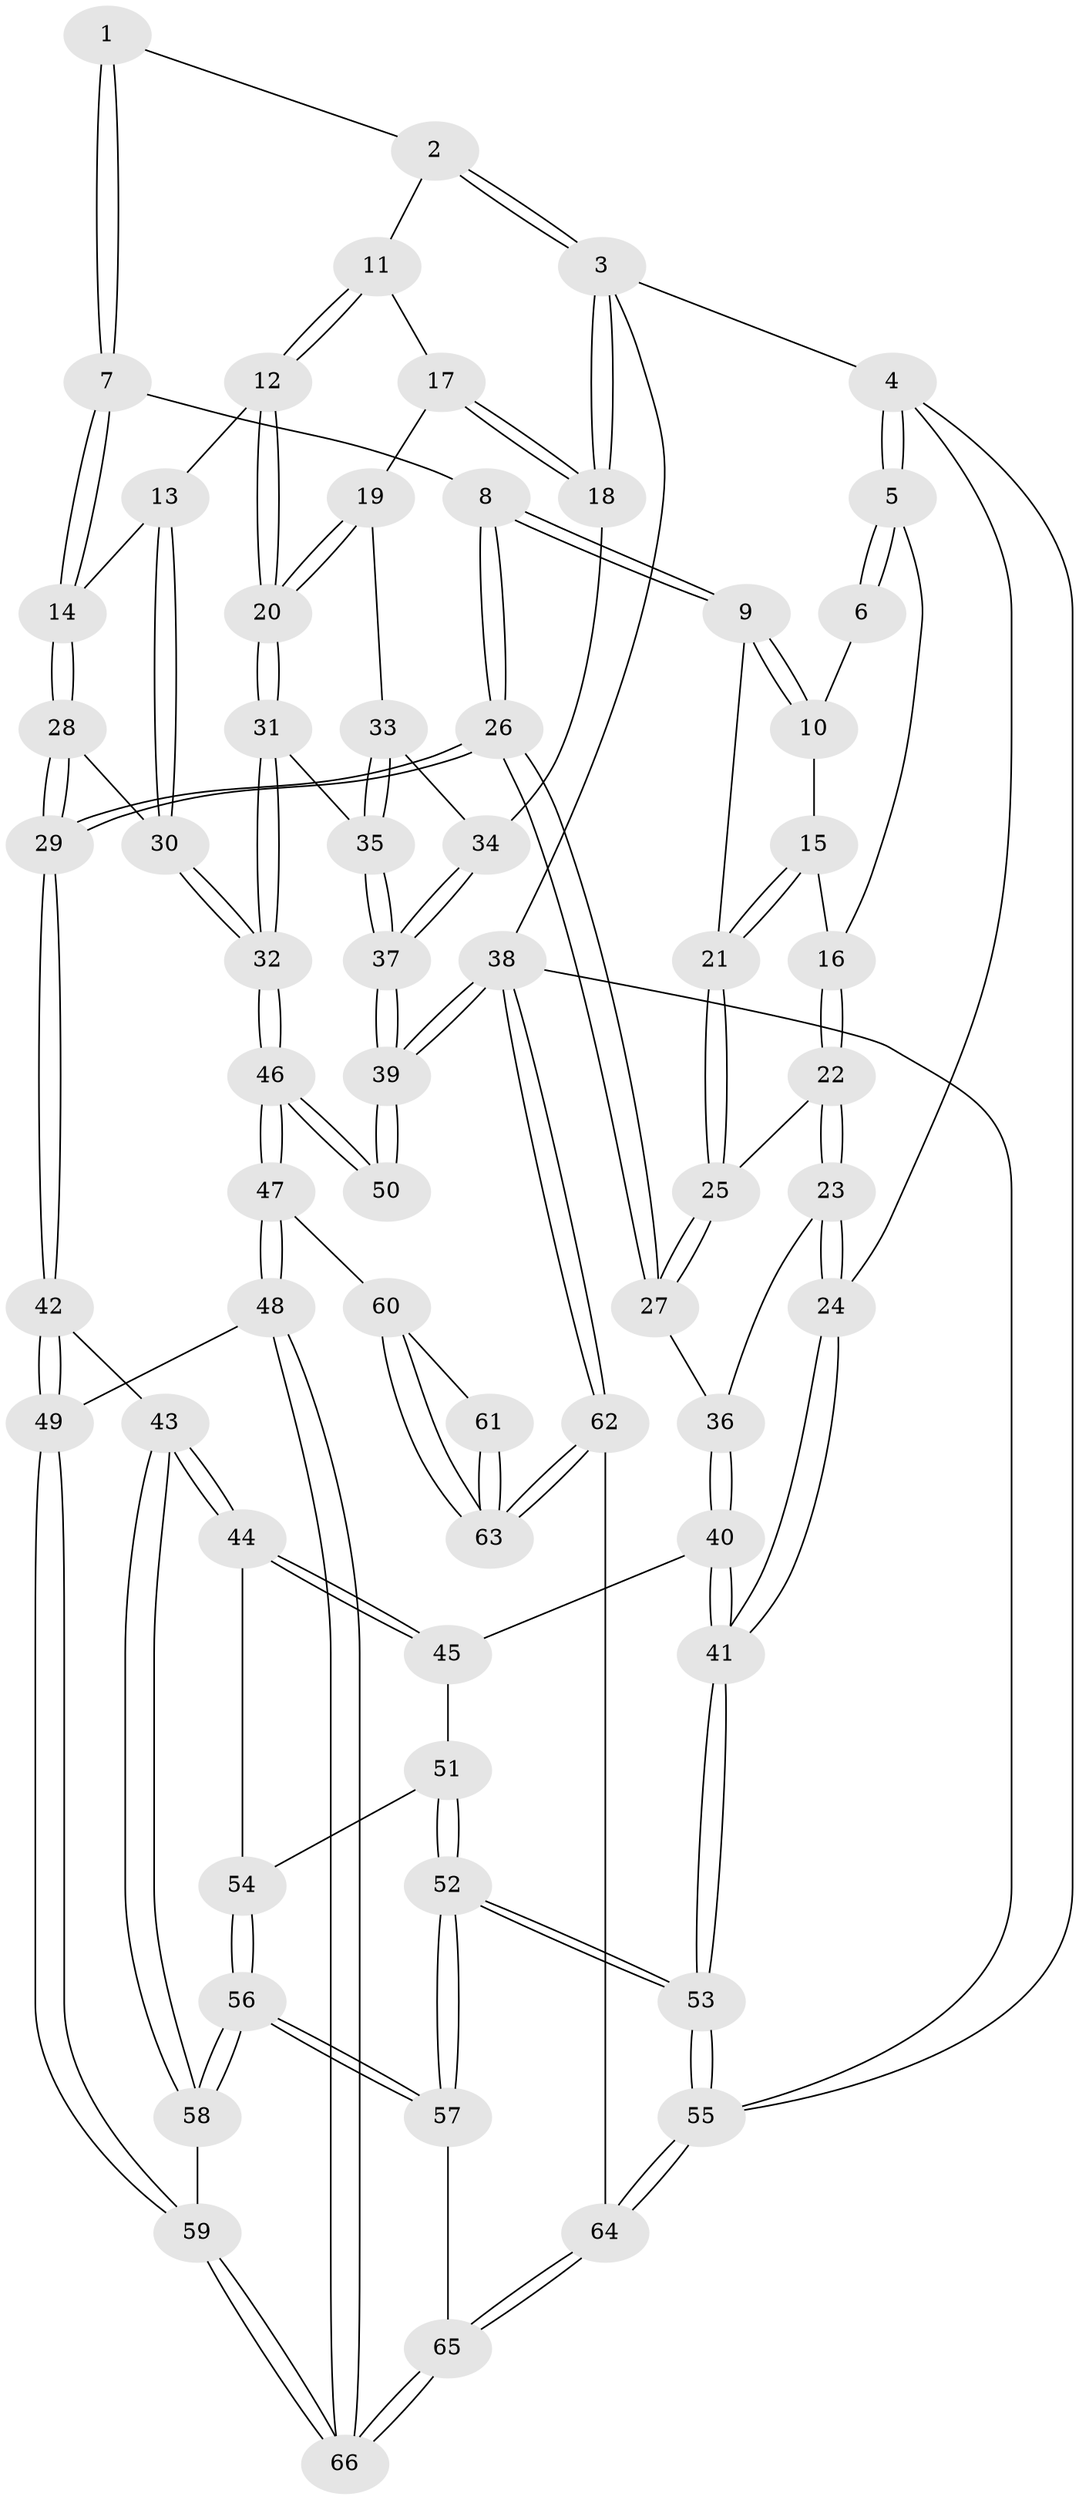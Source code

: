 // coarse degree distribution, {3: 0.13157894736842105, 5: 0.3157894736842105, 6: 0.05263157894736842, 4: 0.47368421052631576, 7: 0.02631578947368421}
// Generated by graph-tools (version 1.1) at 2025/42/03/06/25 10:42:30]
// undirected, 66 vertices, 162 edges
graph export_dot {
graph [start="1"]
  node [color=gray90,style=filled];
  1 [pos="+0.577809337237019+0"];
  2 [pos="+0.6056613334322289+0"];
  3 [pos="+1+0"];
  4 [pos="+0+0"];
  5 [pos="+0+0"];
  6 [pos="+0.2912098206537836+0"];
  7 [pos="+0.5143732234684445+0.2225837765934912"];
  8 [pos="+0.4426394206893129+0.23998202027937424"];
  9 [pos="+0.4098652421231739+0.23283114420604142"];
  10 [pos="+0.3137699942287317+0.13483009437252813"];
  11 [pos="+0.7669004501320776+0.19676990387647106"];
  12 [pos="+0.7494471643850867+0.21861055942410976"];
  13 [pos="+0.6386329826115336+0.2731734019159984"];
  14 [pos="+0.5211246772910857+0.2291317963481843"];
  15 [pos="+0.19518099558822463+0.22164064534953498"];
  16 [pos="+0.17218111020226853+0.22035976435618507"];
  17 [pos="+0.8058384929118189+0.1935198279131331"];
  18 [pos="+1+0"];
  19 [pos="+0.9113962945719217+0.3226118266039131"];
  20 [pos="+0.807316306829566+0.38997168000177074"];
  21 [pos="+0.28766352912914467+0.2951994676637112"];
  22 [pos="+0.10477104879444016+0.3082433944716847"];
  23 [pos="+0.034352201890234066+0.36075392074226303"];
  24 [pos="+0+0.38288936302643894"];
  25 [pos="+0.27766526400207914+0.37289909787209224"];
  26 [pos="+0.3627565612039679+0.4879149913350974"];
  27 [pos="+0.2984218113444914+0.45593050894265913"];
  28 [pos="+0.5231481638963105+0.44911568555410253"];
  29 [pos="+0.3980975050278281+0.5277825636848344"];
  30 [pos="+0.6972917143189096+0.4657117856989163"];
  31 [pos="+0.754768246296905+0.48097393050538717"];
  32 [pos="+0.7362802617899276+0.49627131724821266"];
  33 [pos="+0.9259307004932579+0.3226163800242568"];
  34 [pos="+1+0.1741782305877256"];
  35 [pos="+0.9517056165692878+0.4690814700702166"];
  36 [pos="+0.1995611084759235+0.4757454918925426"];
  37 [pos="+1+0.5944018522228953"];
  38 [pos="+1+1"];
  39 [pos="+1+0.6100789223340948"];
  40 [pos="+0.1653311038027637+0.5448086338153102"];
  41 [pos="+0+0.5967200386281262"];
  42 [pos="+0.40703178388194855+0.6202266882908402"];
  43 [pos="+0.3596665987488401+0.6289788112178779"];
  44 [pos="+0.33127783738971756+0.630962305082793"];
  45 [pos="+0.17849767981259837+0.5971455477076417"];
  46 [pos="+0.7389329604888262+0.5733883384824584"];
  47 [pos="+0.7065393526562399+0.6598103759199075"];
  48 [pos="+0.5015967279297874+0.7282342789279178"];
  49 [pos="+0.43762309199677496+0.669688310036229"];
  50 [pos="+1+0.6208505809525608"];
  51 [pos="+0.17770914281830447+0.598985905297708"];
  52 [pos="+0+0.9068547073961202"];
  53 [pos="+0+0.9789412611531199"];
  54 [pos="+0.2155447546034702+0.6800486664290095"];
  55 [pos="+0+1"];
  56 [pos="+0.08811294005209654+0.8424811881381642"];
  57 [pos="+0+0.8928729555595638"];
  58 [pos="+0.09986003630699644+0.8398970976955079"];
  59 [pos="+0.2088945996997523+0.8247806348985968"];
  60 [pos="+0.7280186437240936+0.6864789362397047"];
  61 [pos="+1+0.6733284063213731"];
  62 [pos="+0.8916477842741781+1"];
  63 [pos="+0.8142897056803108+0.8226039428006323"];
  64 [pos="+0.5331457889035677+1"];
  65 [pos="+0.49334344783536654+0.9657681604386681"];
  66 [pos="+0.4855908660287502+0.9195604449187658"];
  1 -- 2;
  1 -- 7;
  1 -- 7;
  2 -- 3;
  2 -- 3;
  2 -- 11;
  3 -- 4;
  3 -- 18;
  3 -- 18;
  3 -- 38;
  4 -- 5;
  4 -- 5;
  4 -- 24;
  4 -- 55;
  5 -- 6;
  5 -- 6;
  5 -- 16;
  6 -- 10;
  7 -- 8;
  7 -- 14;
  7 -- 14;
  8 -- 9;
  8 -- 9;
  8 -- 26;
  8 -- 26;
  9 -- 10;
  9 -- 10;
  9 -- 21;
  10 -- 15;
  11 -- 12;
  11 -- 12;
  11 -- 17;
  12 -- 13;
  12 -- 20;
  12 -- 20;
  13 -- 14;
  13 -- 30;
  13 -- 30;
  14 -- 28;
  14 -- 28;
  15 -- 16;
  15 -- 21;
  15 -- 21;
  16 -- 22;
  16 -- 22;
  17 -- 18;
  17 -- 18;
  17 -- 19;
  18 -- 34;
  19 -- 20;
  19 -- 20;
  19 -- 33;
  20 -- 31;
  20 -- 31;
  21 -- 25;
  21 -- 25;
  22 -- 23;
  22 -- 23;
  22 -- 25;
  23 -- 24;
  23 -- 24;
  23 -- 36;
  24 -- 41;
  24 -- 41;
  25 -- 27;
  25 -- 27;
  26 -- 27;
  26 -- 27;
  26 -- 29;
  26 -- 29;
  27 -- 36;
  28 -- 29;
  28 -- 29;
  28 -- 30;
  29 -- 42;
  29 -- 42;
  30 -- 32;
  30 -- 32;
  31 -- 32;
  31 -- 32;
  31 -- 35;
  32 -- 46;
  32 -- 46;
  33 -- 34;
  33 -- 35;
  33 -- 35;
  34 -- 37;
  34 -- 37;
  35 -- 37;
  35 -- 37;
  36 -- 40;
  36 -- 40;
  37 -- 39;
  37 -- 39;
  38 -- 39;
  38 -- 39;
  38 -- 62;
  38 -- 62;
  38 -- 55;
  39 -- 50;
  39 -- 50;
  40 -- 41;
  40 -- 41;
  40 -- 45;
  41 -- 53;
  41 -- 53;
  42 -- 43;
  42 -- 49;
  42 -- 49;
  43 -- 44;
  43 -- 44;
  43 -- 58;
  43 -- 58;
  44 -- 45;
  44 -- 45;
  44 -- 54;
  45 -- 51;
  46 -- 47;
  46 -- 47;
  46 -- 50;
  46 -- 50;
  47 -- 48;
  47 -- 48;
  47 -- 60;
  48 -- 49;
  48 -- 66;
  48 -- 66;
  49 -- 59;
  49 -- 59;
  51 -- 52;
  51 -- 52;
  51 -- 54;
  52 -- 53;
  52 -- 53;
  52 -- 57;
  52 -- 57;
  53 -- 55;
  53 -- 55;
  54 -- 56;
  54 -- 56;
  55 -- 64;
  55 -- 64;
  56 -- 57;
  56 -- 57;
  56 -- 58;
  56 -- 58;
  57 -- 65;
  58 -- 59;
  59 -- 66;
  59 -- 66;
  60 -- 61;
  60 -- 63;
  60 -- 63;
  61 -- 63;
  61 -- 63;
  62 -- 63;
  62 -- 63;
  62 -- 64;
  64 -- 65;
  64 -- 65;
  65 -- 66;
  65 -- 66;
}

